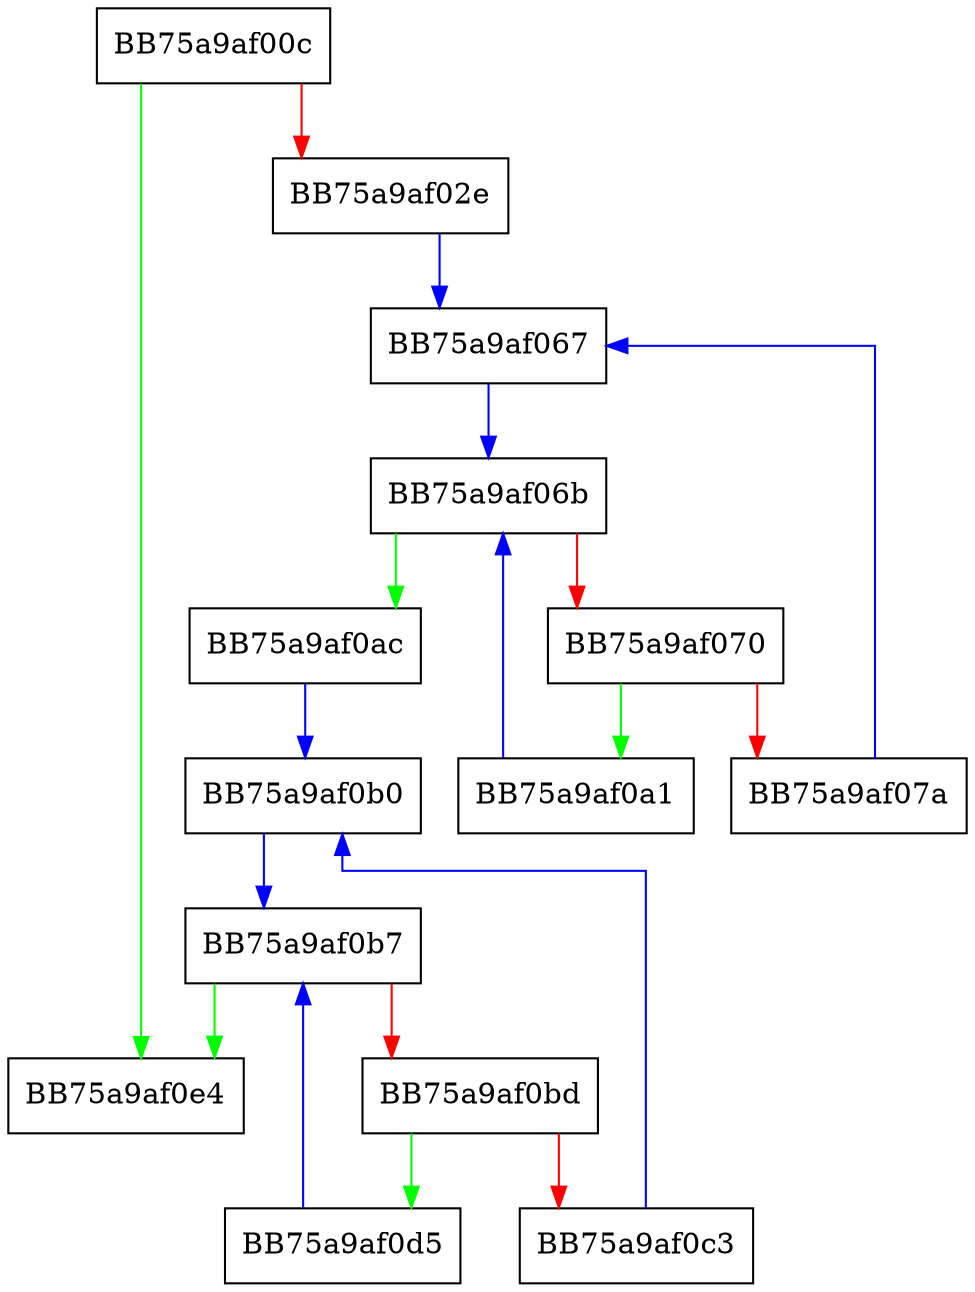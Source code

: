 digraph _refresh {
  node [shape="box"];
  graph [splines=ortho];
  BB75a9af00c -> BB75a9af0e4 [color="green"];
  BB75a9af00c -> BB75a9af02e [color="red"];
  BB75a9af02e -> BB75a9af067 [color="blue"];
  BB75a9af067 -> BB75a9af06b [color="blue"];
  BB75a9af06b -> BB75a9af0ac [color="green"];
  BB75a9af06b -> BB75a9af070 [color="red"];
  BB75a9af070 -> BB75a9af0a1 [color="green"];
  BB75a9af070 -> BB75a9af07a [color="red"];
  BB75a9af07a -> BB75a9af067 [color="blue"];
  BB75a9af0a1 -> BB75a9af06b [color="blue"];
  BB75a9af0ac -> BB75a9af0b0 [color="blue"];
  BB75a9af0b0 -> BB75a9af0b7 [color="blue"];
  BB75a9af0b7 -> BB75a9af0e4 [color="green"];
  BB75a9af0b7 -> BB75a9af0bd [color="red"];
  BB75a9af0bd -> BB75a9af0d5 [color="green"];
  BB75a9af0bd -> BB75a9af0c3 [color="red"];
  BB75a9af0c3 -> BB75a9af0b0 [color="blue"];
  BB75a9af0d5 -> BB75a9af0b7 [color="blue"];
}